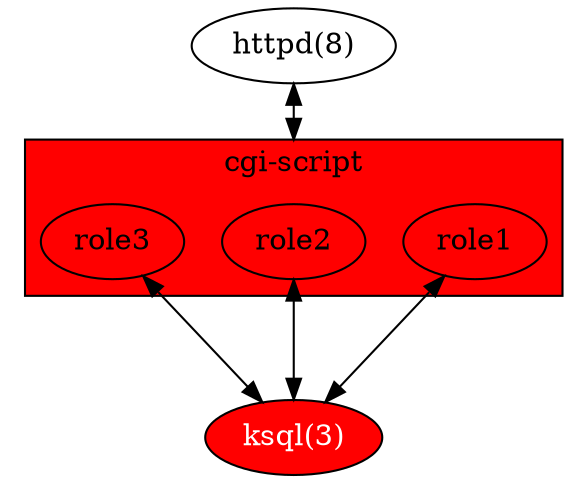digraph auditing {
	graph [compound=true, rankdir=tb, rank="min", ranksep="0.8 equally"];
	network[label="httpd(8)"];
	subgraph cluster_0 {
		label="cgi-script";
		bgcolor="red";
		role1;
		role2;
		role3;
	}
	database[label="ksql(3)", fillcolor="red", style="filled", fontcolor="white"];
	network -> role2[lhead="cluster_0", dir="both"];
	role1 -> database[dir="both"];
	role3 -> database[dir="both"];
	role2 -> database[dir="both"];
}
